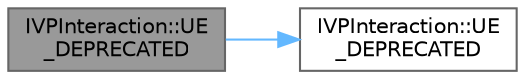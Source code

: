 digraph "IVPInteraction::UE_DEPRECATED"
{
 // INTERACTIVE_SVG=YES
 // LATEX_PDF_SIZE
  bgcolor="transparent";
  edge [fontname=Helvetica,fontsize=10,labelfontname=Helvetica,labelfontsize=10];
  node [fontname=Helvetica,fontsize=10,shape=box,height=0.2,width=0.4];
  rankdir="LR";
  Node1 [id="Node000001",label="IVPInteraction::UE\l_DEPRECATED",height=0.2,width=0.4,color="gray40", fillcolor="grey60", style="filled", fontcolor="black",tooltip="Called when dropped by VRTool."];
  Node1 -> Node2 [id="edge1_Node000001_Node000002",color="steelblue1",style="solid",tooltip=" "];
  Node2 [id="Node000002",label="IVPInteraction::UE\l_DEPRECATED",height=0.2,width=0.4,color="grey40", fillcolor="white", style="filled",URL="$df/dd2/classIVPInteraction.html#afb3c88dfdc7e87347425da11459d7bdd",tooltip="Called when actor is dropped from Carry state by the VREd interactor."];
}

